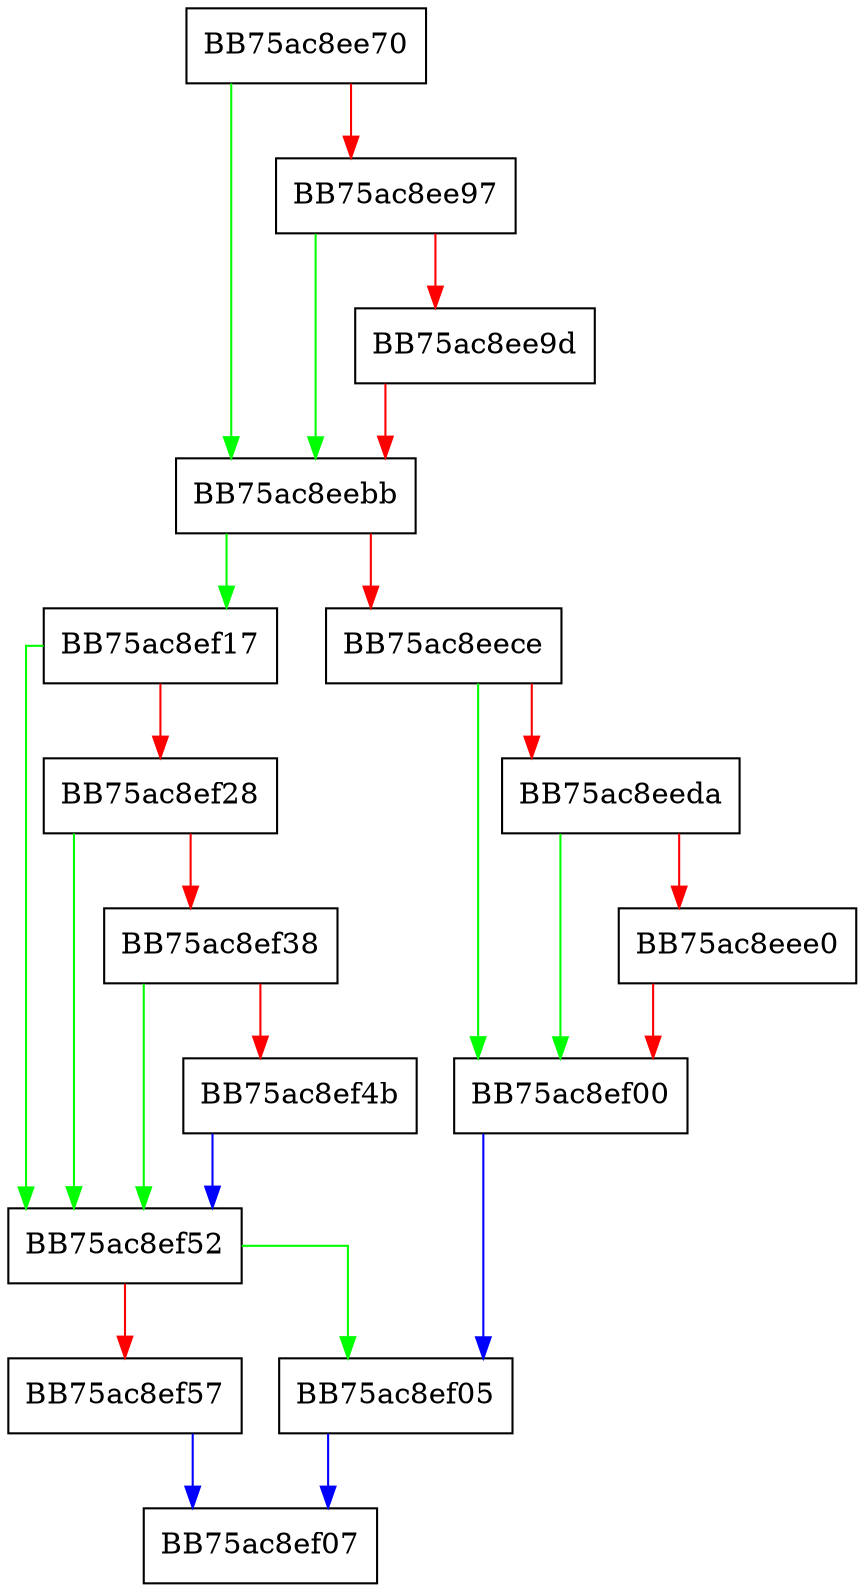 digraph Commit {
  node [shape="box"];
  graph [splines=ortho];
  BB75ac8ee70 -> BB75ac8eebb [color="green"];
  BB75ac8ee70 -> BB75ac8ee97 [color="red"];
  BB75ac8ee97 -> BB75ac8eebb [color="green"];
  BB75ac8ee97 -> BB75ac8ee9d [color="red"];
  BB75ac8ee9d -> BB75ac8eebb [color="red"];
  BB75ac8eebb -> BB75ac8ef17 [color="green"];
  BB75ac8eebb -> BB75ac8eece [color="red"];
  BB75ac8eece -> BB75ac8ef00 [color="green"];
  BB75ac8eece -> BB75ac8eeda [color="red"];
  BB75ac8eeda -> BB75ac8ef00 [color="green"];
  BB75ac8eeda -> BB75ac8eee0 [color="red"];
  BB75ac8eee0 -> BB75ac8ef00 [color="red"];
  BB75ac8ef00 -> BB75ac8ef05 [color="blue"];
  BB75ac8ef05 -> BB75ac8ef07 [color="blue"];
  BB75ac8ef17 -> BB75ac8ef52 [color="green"];
  BB75ac8ef17 -> BB75ac8ef28 [color="red"];
  BB75ac8ef28 -> BB75ac8ef52 [color="green"];
  BB75ac8ef28 -> BB75ac8ef38 [color="red"];
  BB75ac8ef38 -> BB75ac8ef52 [color="green"];
  BB75ac8ef38 -> BB75ac8ef4b [color="red"];
  BB75ac8ef4b -> BB75ac8ef52 [color="blue"];
  BB75ac8ef52 -> BB75ac8ef05 [color="green"];
  BB75ac8ef52 -> BB75ac8ef57 [color="red"];
  BB75ac8ef57 -> BB75ac8ef07 [color="blue"];
}